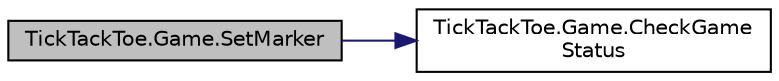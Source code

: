 digraph "TickTackToe.Game.SetMarker"
{
  edge [fontname="Helvetica",fontsize="10",labelfontname="Helvetica",labelfontsize="10"];
  node [fontname="Helvetica",fontsize="10",shape=record];
  rankdir="LR";
  Node13 [label="TickTackToe.Game.SetMarker",height=0.2,width=0.4,color="black", fillcolor="grey75", style="filled", fontcolor="black"];
  Node13 -> Node14 [color="midnightblue",fontsize="10",style="solid",fontname="Helvetica"];
  Node14 [label="TickTackToe.Game.CheckGame\lStatus",height=0.2,width=0.4,color="black", fillcolor="white", style="filled",URL="$class_tick_tack_toe_1_1_game.html#ab8d6fe94f9c46004548d0675573e7ab5",tooltip="Checks if the game is won by either player and sets the winner property if winner is found..."];
}
